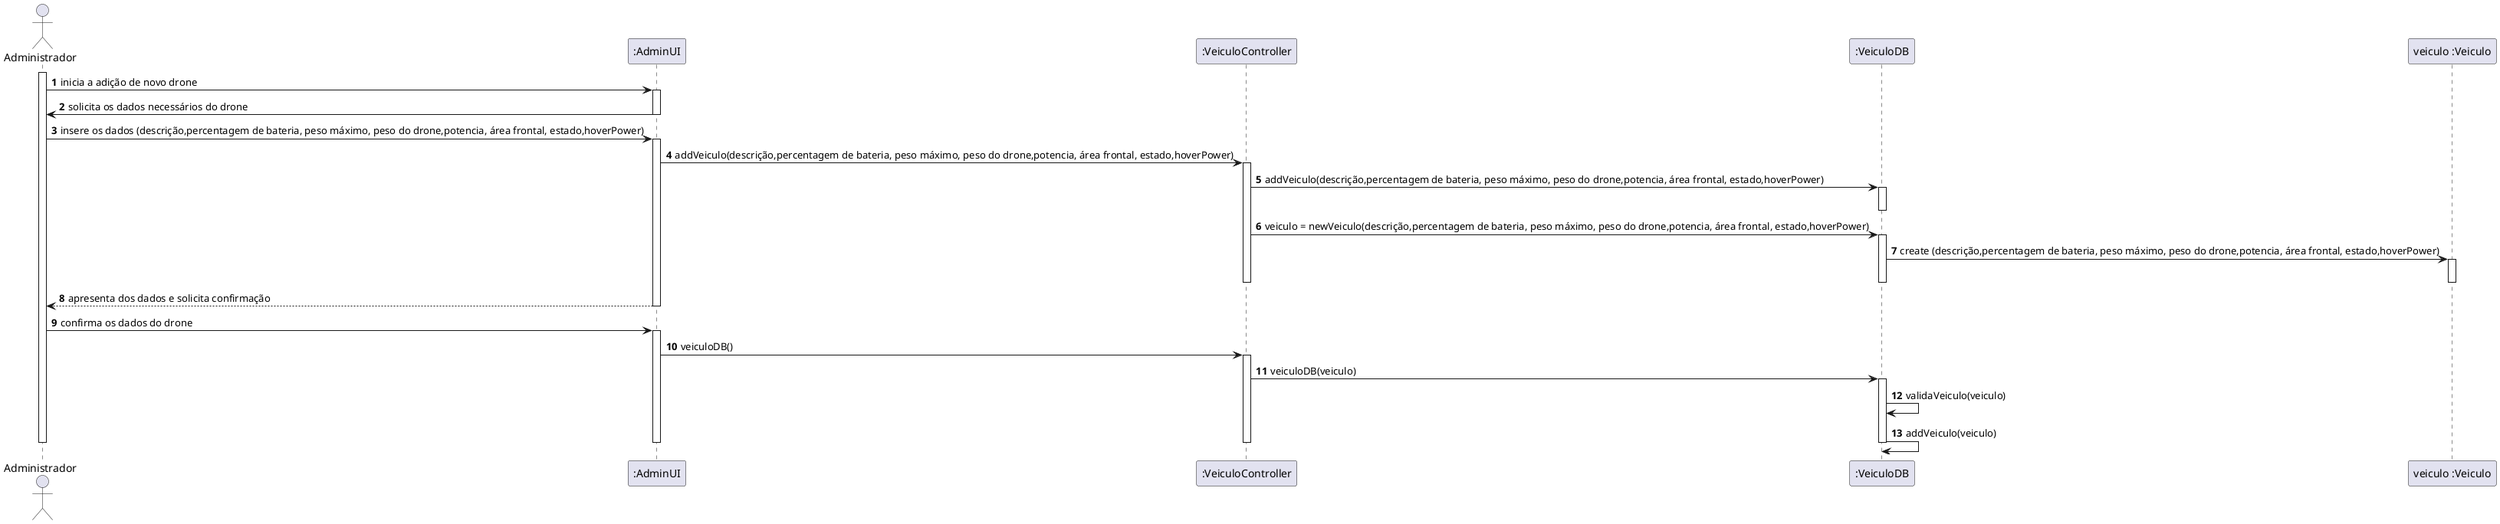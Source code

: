 @startuml
autonumber

actor "Administrador" as ADMIN

participant ":AdminUI" as UI
participant ":VeiculoController" as CTRL
participant ":VeiculoDB" as DRDB
participant "veiculo :Veiculo" as DRON
activate ADMIN
ADMIN -> UI : inicia a adição de novo drone
activate UI
UI -> ADMIN : solicita os dados necessários do drone
deactivate UI
ADMIN -> UI : insere os dados (descrição,percentagem de bateria, peso máximo, peso do drone,potencia, área frontal, estado,hoverPower)
activate UI
UI -> CTRL : addVeiculo(descrição,percentagem de bateria, peso máximo, peso do drone,potencia, área frontal, estado,hoverPower)
activate CTRL
CTRL -> DRDB : addVeiculo(descrição,percentagem de bateria, peso máximo, peso do drone,potencia, área frontal, estado,hoverPower)
activate DRDB
deactivate DRDB
CTRL -> DRDB : veiculo = newVeiculo(descrição,percentagem de bateria, peso máximo, peso do drone,potencia, área frontal, estado,hoverPower)
activate DRDB
DRDB -> DRON : create (descrição,percentagem de bateria, peso máximo, peso do drone,potencia, área frontal, estado,hoverPower)
activate DRON
deactivate DRON
deactivate DRDB
deactivate CTRL
  
UI --> ADMIN : apresenta dos dados e solicita confirmação
deactivate UI

ADMIN -> UI : confirma os dados do drone
activate UI 
UI -> CTRL : veiculoDB()
activate CTRL
CTRL -> DRDB : veiculoDB(veiculo)
activate DRDB
DRDB -> DRDB : validaVeiculo(veiculo)
DRDB -> DRDB : addVeiculo(veiculo)
deactivate DRDB
deactivate CTRL
deactivate UI
deactivate ADMIN

@enduml